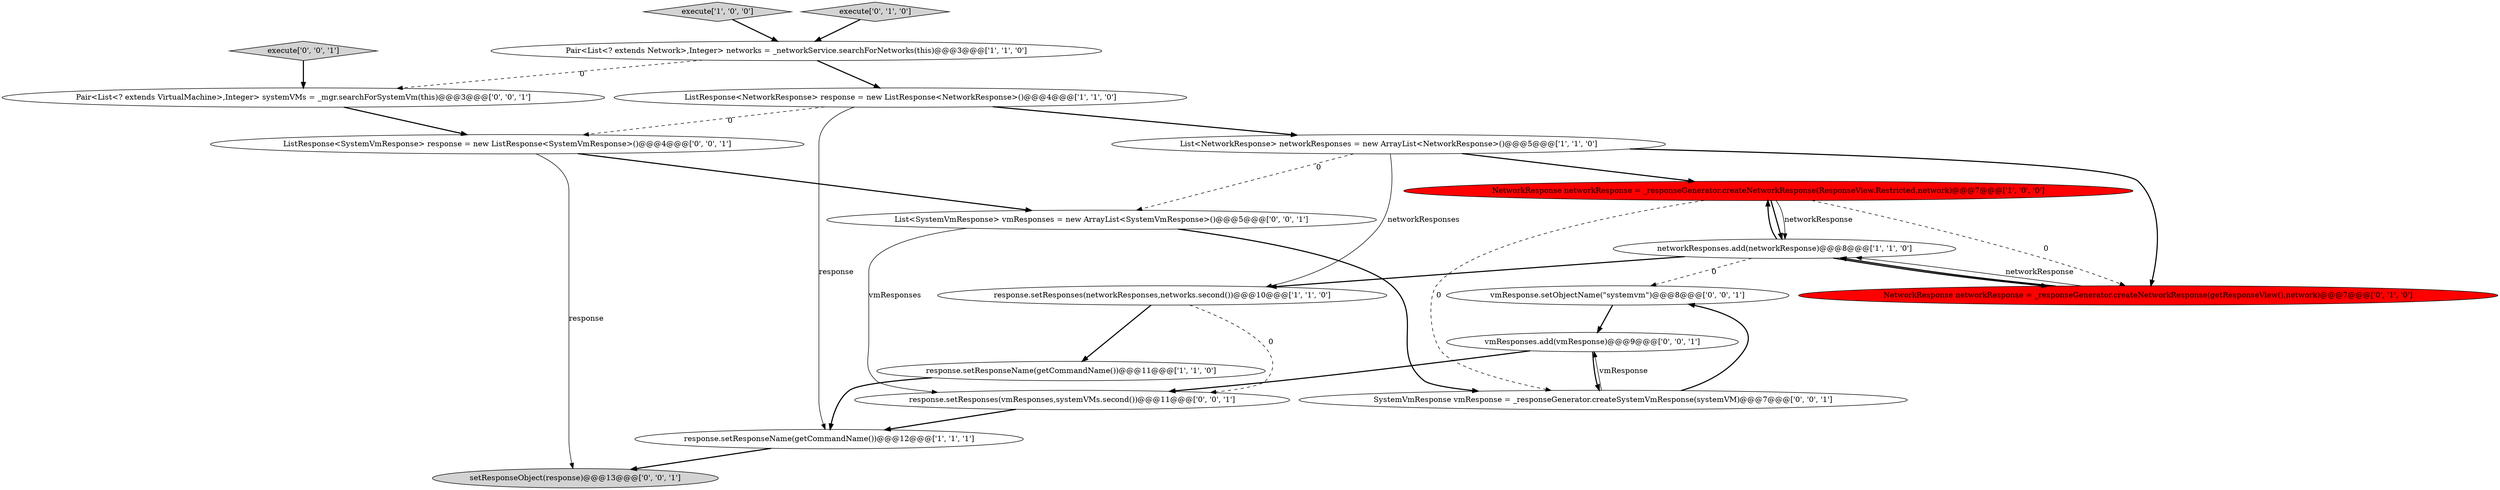 digraph {
1 [style = filled, label = "NetworkResponse networkResponse = _responseGenerator.createNetworkResponse(ResponseView.Restricted,network)@@@7@@@['1', '0', '0']", fillcolor = red, shape = ellipse image = "AAA1AAABBB1BBB"];
5 [style = filled, label = "execute['1', '0', '0']", fillcolor = lightgray, shape = diamond image = "AAA0AAABBB1BBB"];
4 [style = filled, label = "networkResponses.add(networkResponse)@@@8@@@['1', '1', '0']", fillcolor = white, shape = ellipse image = "AAA0AAABBB1BBB"];
10 [style = filled, label = "execute['0', '1', '0']", fillcolor = lightgray, shape = diamond image = "AAA0AAABBB2BBB"];
8 [style = filled, label = "response.setResponseName(getCommandName())@@@12@@@['1', '1', '1']", fillcolor = white, shape = ellipse image = "AAA0AAABBB1BBB"];
16 [style = filled, label = "ListResponse<SystemVmResponse> response = new ListResponse<SystemVmResponse>()@@@4@@@['0', '0', '1']", fillcolor = white, shape = ellipse image = "AAA0AAABBB3BBB"];
9 [style = filled, label = "NetworkResponse networkResponse = _responseGenerator.createNetworkResponse(getResponseView(),network)@@@7@@@['0', '1', '0']", fillcolor = red, shape = ellipse image = "AAA1AAABBB2BBB"];
7 [style = filled, label = "ListResponse<NetworkResponse> response = new ListResponse<NetworkResponse>()@@@4@@@['1', '1', '0']", fillcolor = white, shape = ellipse image = "AAA0AAABBB1BBB"];
19 [style = filled, label = "setResponseObject(response)@@@13@@@['0', '0', '1']", fillcolor = lightgray, shape = ellipse image = "AAA0AAABBB3BBB"];
18 [style = filled, label = "vmResponses.add(vmResponse)@@@9@@@['0', '0', '1']", fillcolor = white, shape = ellipse image = "AAA0AAABBB3BBB"];
12 [style = filled, label = "vmResponse.setObjectName(\"systemvm\")@@@8@@@['0', '0', '1']", fillcolor = white, shape = ellipse image = "AAA0AAABBB3BBB"];
2 [style = filled, label = "List<NetworkResponse> networkResponses = new ArrayList<NetworkResponse>()@@@5@@@['1', '1', '0']", fillcolor = white, shape = ellipse image = "AAA0AAABBB1BBB"];
14 [style = filled, label = "response.setResponses(vmResponses,systemVMs.second())@@@11@@@['0', '0', '1']", fillcolor = white, shape = ellipse image = "AAA0AAABBB3BBB"];
6 [style = filled, label = "response.setResponses(networkResponses,networks.second())@@@10@@@['1', '1', '0']", fillcolor = white, shape = ellipse image = "AAA0AAABBB1BBB"];
15 [style = filled, label = "Pair<List<? extends VirtualMachine>,Integer> systemVMs = _mgr.searchForSystemVm(this)@@@3@@@['0', '0', '1']", fillcolor = white, shape = ellipse image = "AAA0AAABBB3BBB"];
0 [style = filled, label = "Pair<List<? extends Network>,Integer> networks = _networkService.searchForNetworks(this)@@@3@@@['1', '1', '0']", fillcolor = white, shape = ellipse image = "AAA0AAABBB1BBB"];
13 [style = filled, label = "execute['0', '0', '1']", fillcolor = lightgray, shape = diamond image = "AAA0AAABBB3BBB"];
17 [style = filled, label = "List<SystemVmResponse> vmResponses = new ArrayList<SystemVmResponse>()@@@5@@@['0', '0', '1']", fillcolor = white, shape = ellipse image = "AAA0AAABBB3BBB"];
3 [style = filled, label = "response.setResponseName(getCommandName())@@@11@@@['1', '1', '0']", fillcolor = white, shape = ellipse image = "AAA0AAABBB1BBB"];
11 [style = filled, label = "SystemVmResponse vmResponse = _responseGenerator.createSystemVmResponse(systemVM)@@@7@@@['0', '0', '1']", fillcolor = white, shape = ellipse image = "AAA0AAABBB3BBB"];
4->9 [style = bold, label=""];
6->3 [style = bold, label=""];
1->4 [style = bold, label=""];
4->6 [style = bold, label=""];
2->1 [style = bold, label=""];
8->19 [style = bold, label=""];
7->16 [style = dashed, label="0"];
9->4 [style = bold, label=""];
18->11 [style = bold, label=""];
0->15 [style = dashed, label="0"];
1->9 [style = dashed, label="0"];
11->12 [style = bold, label=""];
17->14 [style = solid, label="vmResponses"];
2->9 [style = bold, label=""];
16->17 [style = bold, label=""];
6->14 [style = dashed, label="0"];
15->16 [style = bold, label=""];
2->17 [style = dashed, label="0"];
4->12 [style = dashed, label="0"];
0->7 [style = bold, label=""];
9->4 [style = solid, label="networkResponse"];
5->0 [style = bold, label=""];
11->18 [style = solid, label="vmResponse"];
7->2 [style = bold, label=""];
1->11 [style = dashed, label="0"];
3->8 [style = bold, label=""];
10->0 [style = bold, label=""];
16->19 [style = solid, label="response"];
12->18 [style = bold, label=""];
4->1 [style = bold, label=""];
14->8 [style = bold, label=""];
13->15 [style = bold, label=""];
7->8 [style = solid, label="response"];
1->4 [style = solid, label="networkResponse"];
18->14 [style = bold, label=""];
17->11 [style = bold, label=""];
2->6 [style = solid, label="networkResponses"];
}
